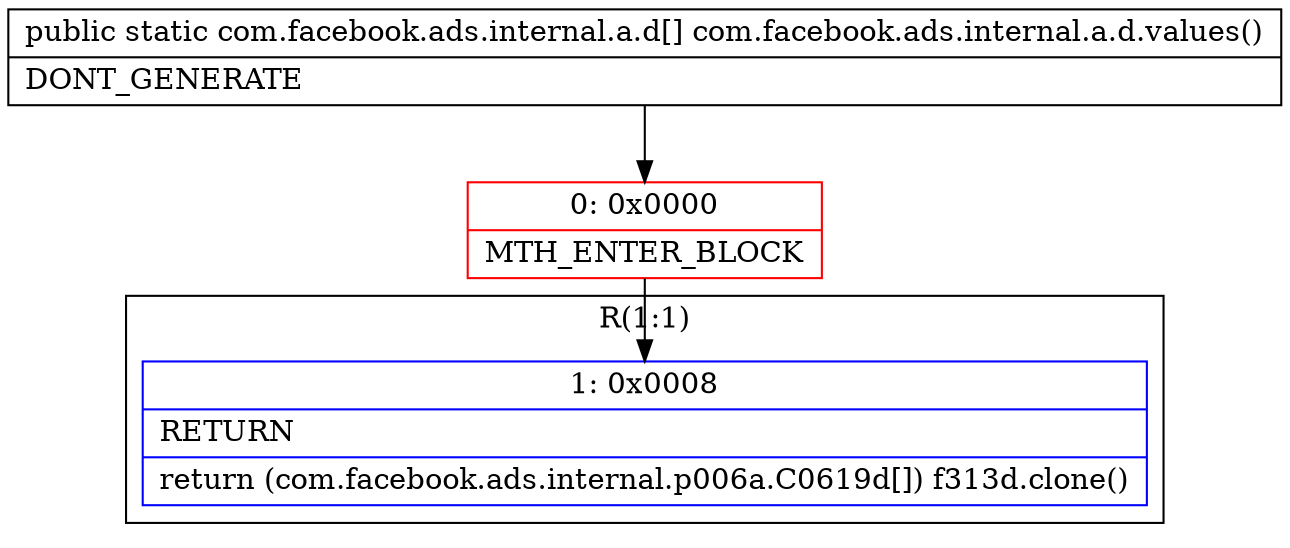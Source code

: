 digraph "CFG forcom.facebook.ads.internal.a.d.values()[Lcom\/facebook\/ads\/internal\/a\/d;" {
subgraph cluster_Region_747200653 {
label = "R(1:1)";
node [shape=record,color=blue];
Node_1 [shape=record,label="{1\:\ 0x0008|RETURN\l|return (com.facebook.ads.internal.p006a.C0619d[]) f313d.clone()\l}"];
}
Node_0 [shape=record,color=red,label="{0\:\ 0x0000|MTH_ENTER_BLOCK\l}"];
MethodNode[shape=record,label="{public static com.facebook.ads.internal.a.d[] com.facebook.ads.internal.a.d.values()  | DONT_GENERATE\l}"];
MethodNode -> Node_0;
Node_0 -> Node_1;
}

